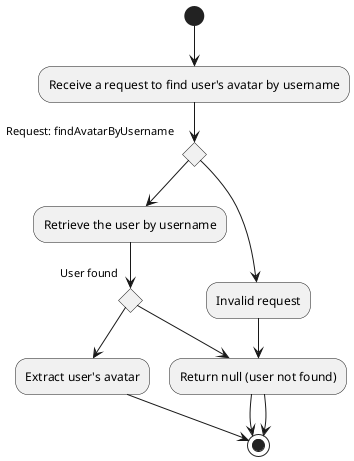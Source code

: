 @startuml

(*) --> "Receive a request to find user's avatar by username"

if "Request: findAvatarByUsername" then
    --> "Retrieve the user by username"
    --> if "User found" then
        --> "Extract user's avatar"
        --> (*)
    else
        --> "Return null (user not found)"
        --> (*)
    endif
else
    --> "Invalid request"
    --> "Return null (user not found)"
    --> (*)
endif

@enduml
